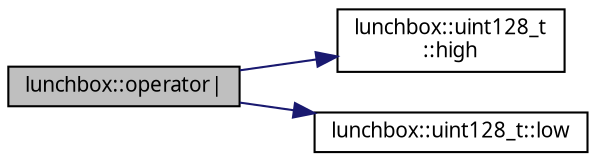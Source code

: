 digraph "lunchbox::operator|"
{
  edge [fontname="Sans",fontsize="10",labelfontname="Sans",labelfontsize="10"];
  node [fontname="Sans",fontsize="10",shape=record];
  rankdir="LR";
  Node1 [label="lunchbox::operator\|",height=0.2,width=0.4,color="black", fillcolor="grey75", style="filled" fontcolor="black"];
  Node1 -> Node2 [color="midnightblue",fontsize="10",style="solid",fontname="Sans"];
  Node2 [label="lunchbox::uint128_t\l::high",height=0.2,width=0.4,color="black", fillcolor="white", style="filled",URL="$classlunchbox_1_1uint128__t.html#a713b4cdae102f0a855da82a52ec34c99"];
  Node1 -> Node3 [color="midnightblue",fontsize="10",style="solid",fontname="Sans"];
  Node3 [label="lunchbox::uint128_t::low",height=0.2,width=0.4,color="black", fillcolor="white", style="filled",URL="$classlunchbox_1_1uint128__t.html#ad523173c8e420c6f56e00cf957526479"];
}
